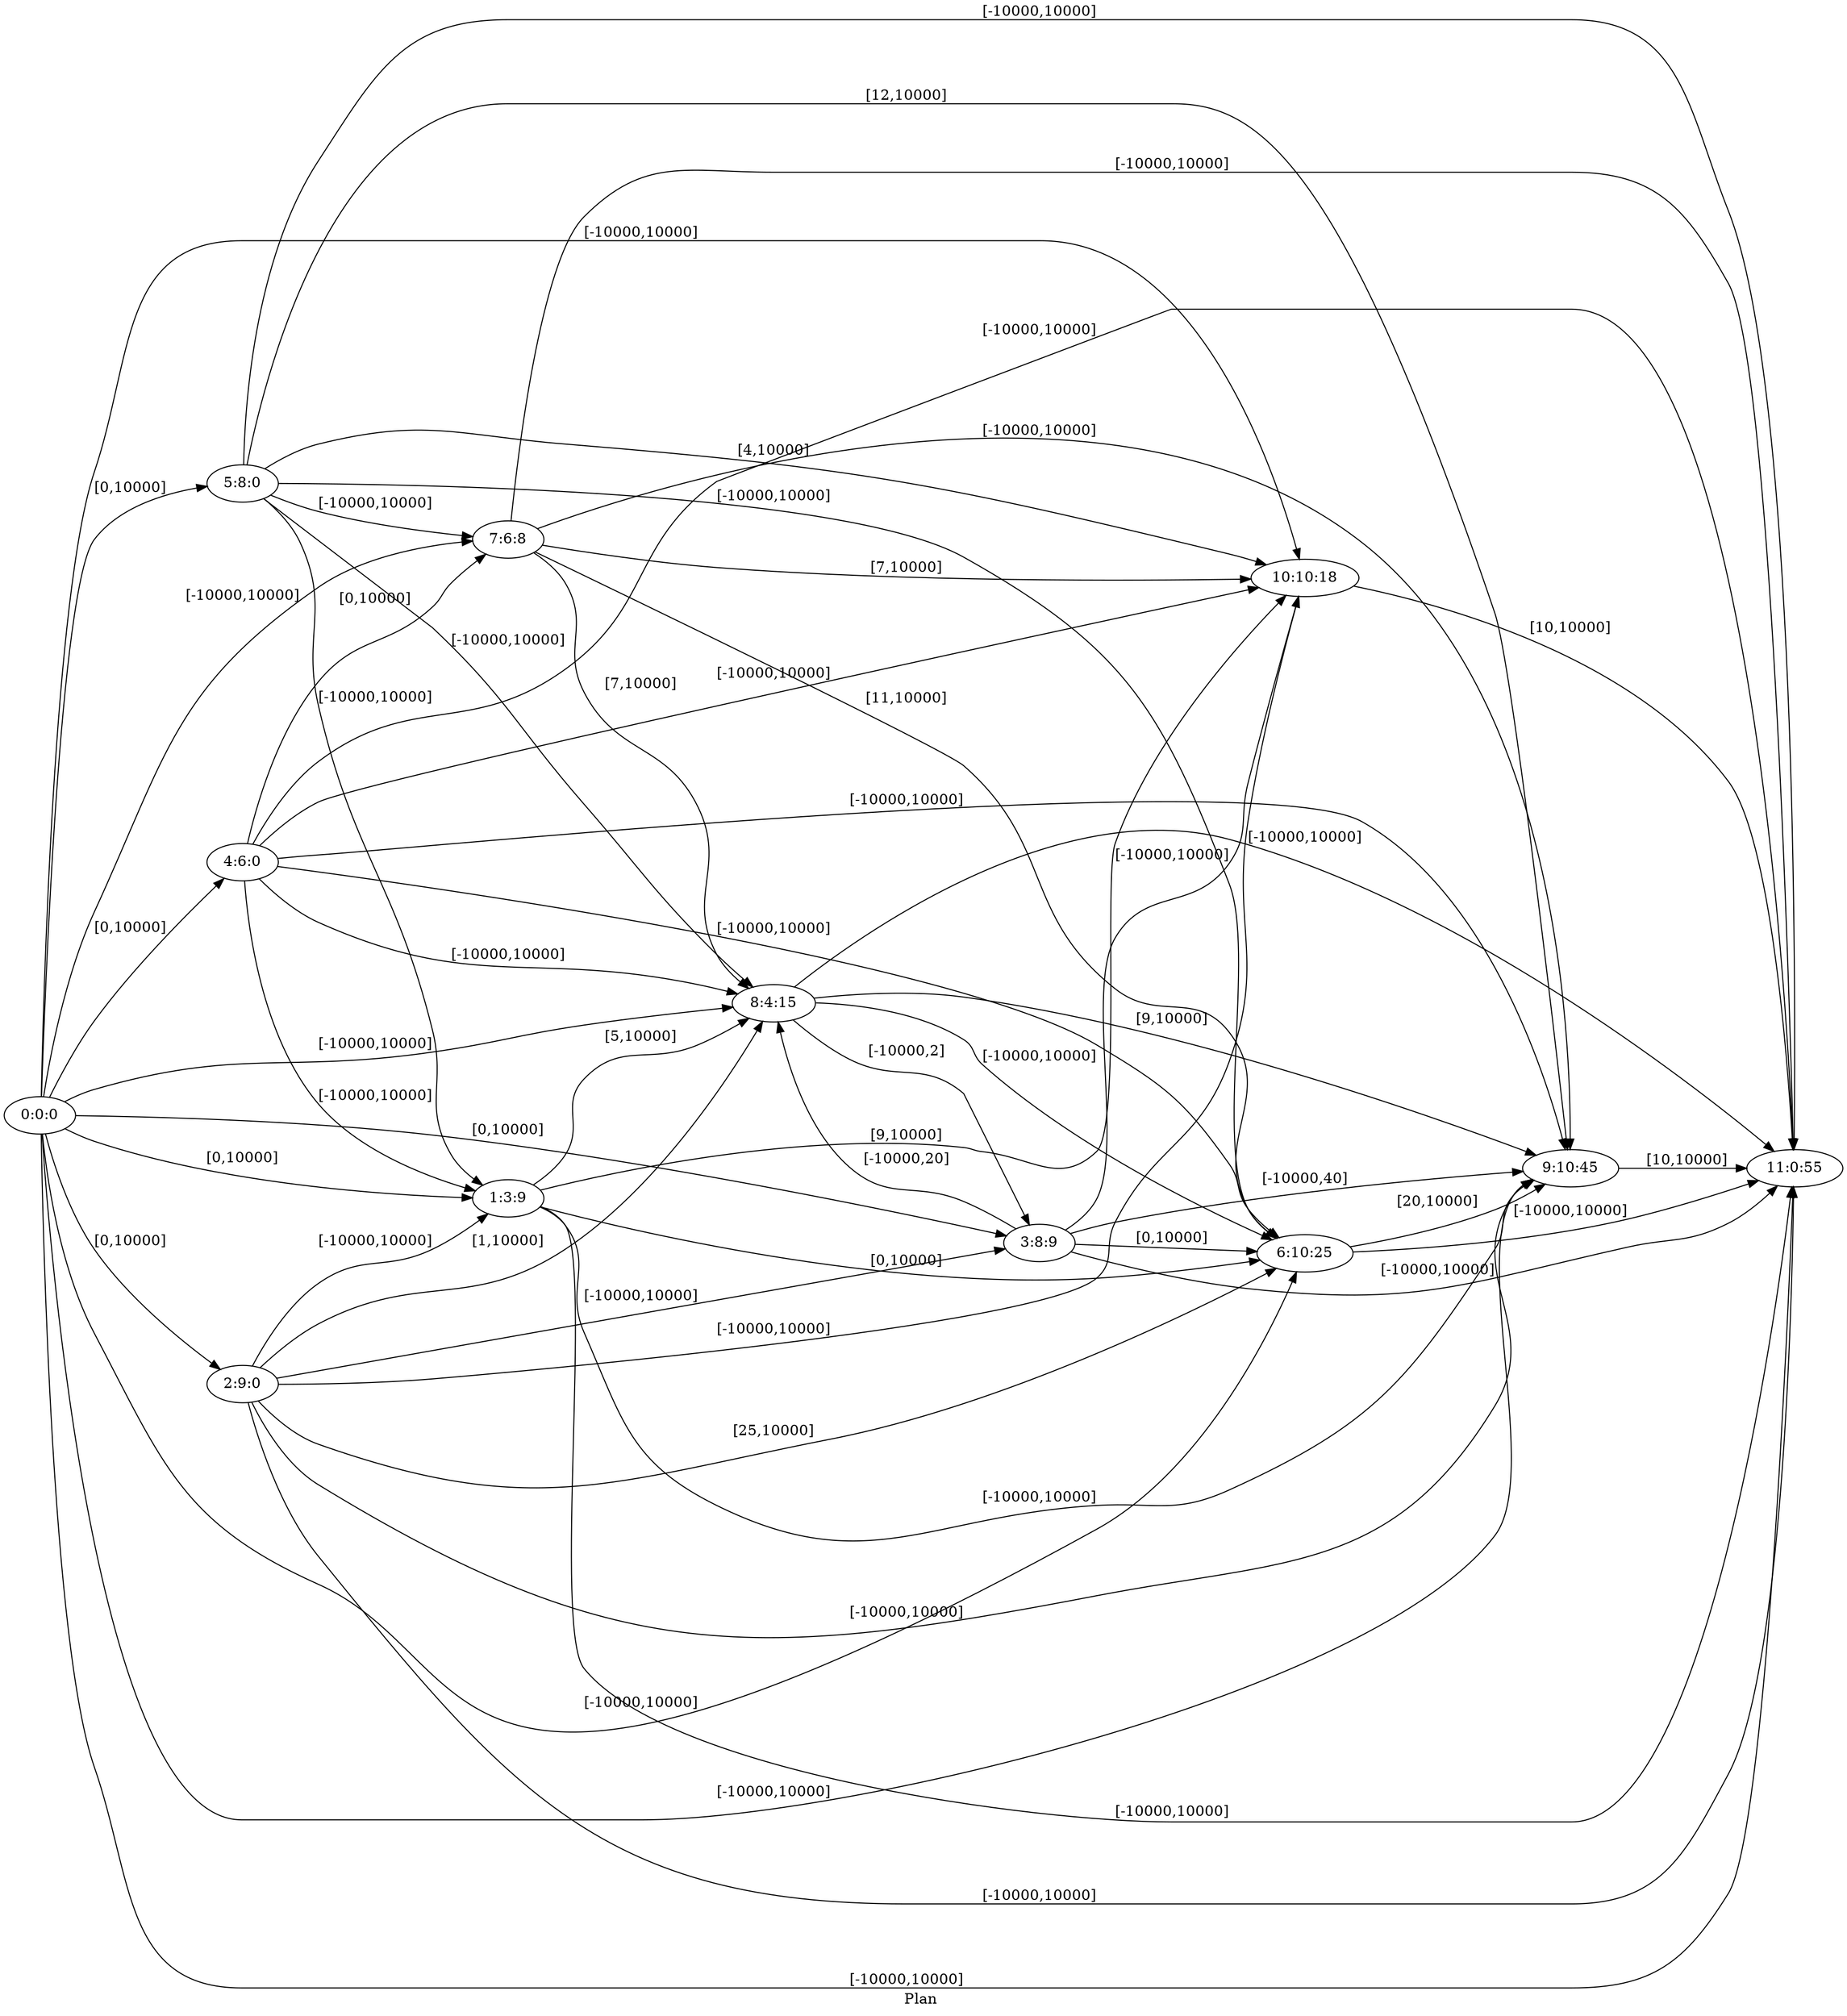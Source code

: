 digraph G {
 rankdir = LR;
 nodesep = .45; 
 size = 30;
label="Plan ";
 fldt = 0.775401;
"0:0:0"->"1:3:9"[ label = "[0,10000]"];
"0:0:0"->"2:9:0"[ label = "[0,10000]"];
"0:0:0"->"3:8:9"[ label = "[0,10000]"];
"0:0:0"->"4:6:0"[ label = "[0,10000]"];
"0:0:0"->"5:8:0"[ label = "[0,10000]"];
"0:0:0"->"6:10:25"[ label = "[-10000,10000]"];
"0:0:0"->"7:6:8"[ label = "[-10000,10000]"];
"0:0:0"->"8:4:15"[ label = "[-10000,10000]"];
"0:0:0"->"9:10:45"[ label = "[-10000,10000]"];
"0:0:0"->"10:10:18"[ label = "[-10000,10000]"];
"0:0:0"->"11:0:55"[ label = "[-10000,10000]"];
"1:3:9"->"6:10:25"[ label = "[0,10000]"];
"1:3:9"->"8:4:15"[ label = "[5,10000]"];
"1:3:9"->"9:10:45"[ label = "[-10000,10000]"];
"1:3:9"->"10:10:18"[ label = "[9,10000]"];
"1:3:9"->"11:0:55"[ label = "[-10000,10000]"];
"2:9:0"->"1:3:9"[ label = "[-10000,10000]"];
"2:9:0"->"3:8:9"[ label = "[-10000,10000]"];
"2:9:0"->"6:10:25"[ label = "[25,10000]"];
"2:9:0"->"8:4:15"[ label = "[1,10000]"];
"2:9:0"->"9:10:45"[ label = "[-10000,10000]"];
"2:9:0"->"10:10:18"[ label = "[-10000,10000]"];
"2:9:0"->"11:0:55"[ label = "[-10000,10000]"];
"3:8:9"->"6:10:25"[ label = "[0,10000]"];
"3:8:9"->"8:4:15"[ label = "[-10000,20]"];
"3:8:9"->"9:10:45"[ label = "[-10000,40]"];
"3:8:9"->"10:10:18"[ label = "[-10000,10000]"];
"3:8:9"->"11:0:55"[ label = "[-10000,10000]"];
"4:6:0"->"1:3:9"[ label = "[-10000,10000]"];
"4:6:0"->"6:10:25"[ label = "[-10000,10000]"];
"4:6:0"->"7:6:8"[ label = "[0,10000]"];
"4:6:0"->"8:4:15"[ label = "[-10000,10000]"];
"4:6:0"->"9:10:45"[ label = "[-10000,10000]"];
"4:6:0"->"10:10:18"[ label = "[-10000,10000]"];
"4:6:0"->"11:0:55"[ label = "[-10000,10000]"];
"5:8:0"->"1:3:9"[ label = "[-10000,10000]"];
"5:8:0"->"6:10:25"[ label = "[-10000,10000]"];
"5:8:0"->"7:6:8"[ label = "[-10000,10000]"];
"5:8:0"->"8:4:15"[ label = "[-10000,10000]"];
"5:8:0"->"9:10:45"[ label = "[12,10000]"];
"5:8:0"->"10:10:18"[ label = "[4,10000]"];
"5:8:0"->"11:0:55"[ label = "[-10000,10000]"];
"6:10:25"->"9:10:45"[ label = "[20,10000]"];
"6:10:25"->"11:0:55"[ label = "[-10000,10000]"];
"7:6:8"->"6:10:25"[ label = "[11,10000]"];
"7:6:8"->"8:4:15"[ label = "[7,10000]"];
"7:6:8"->"9:10:45"[ label = "[-10000,10000]"];
"7:6:8"->"10:10:18"[ label = "[7,10000]"];
"7:6:8"->"11:0:55"[ label = "[-10000,10000]"];
"8:4:15"->"3:8:9"[ label = "[-10000,2]"];
"8:4:15"->"6:10:25"[ label = "[-10000,10000]"];
"8:4:15"->"9:10:45"[ label = "[9,10000]"];
"8:4:15"->"11:0:55"[ label = "[-10000,10000]"];
"9:10:45"->"11:0:55"[ label = "[10,10000]"];
"10:10:18"->"11:0:55"[ label = "[10,10000]"];
}
